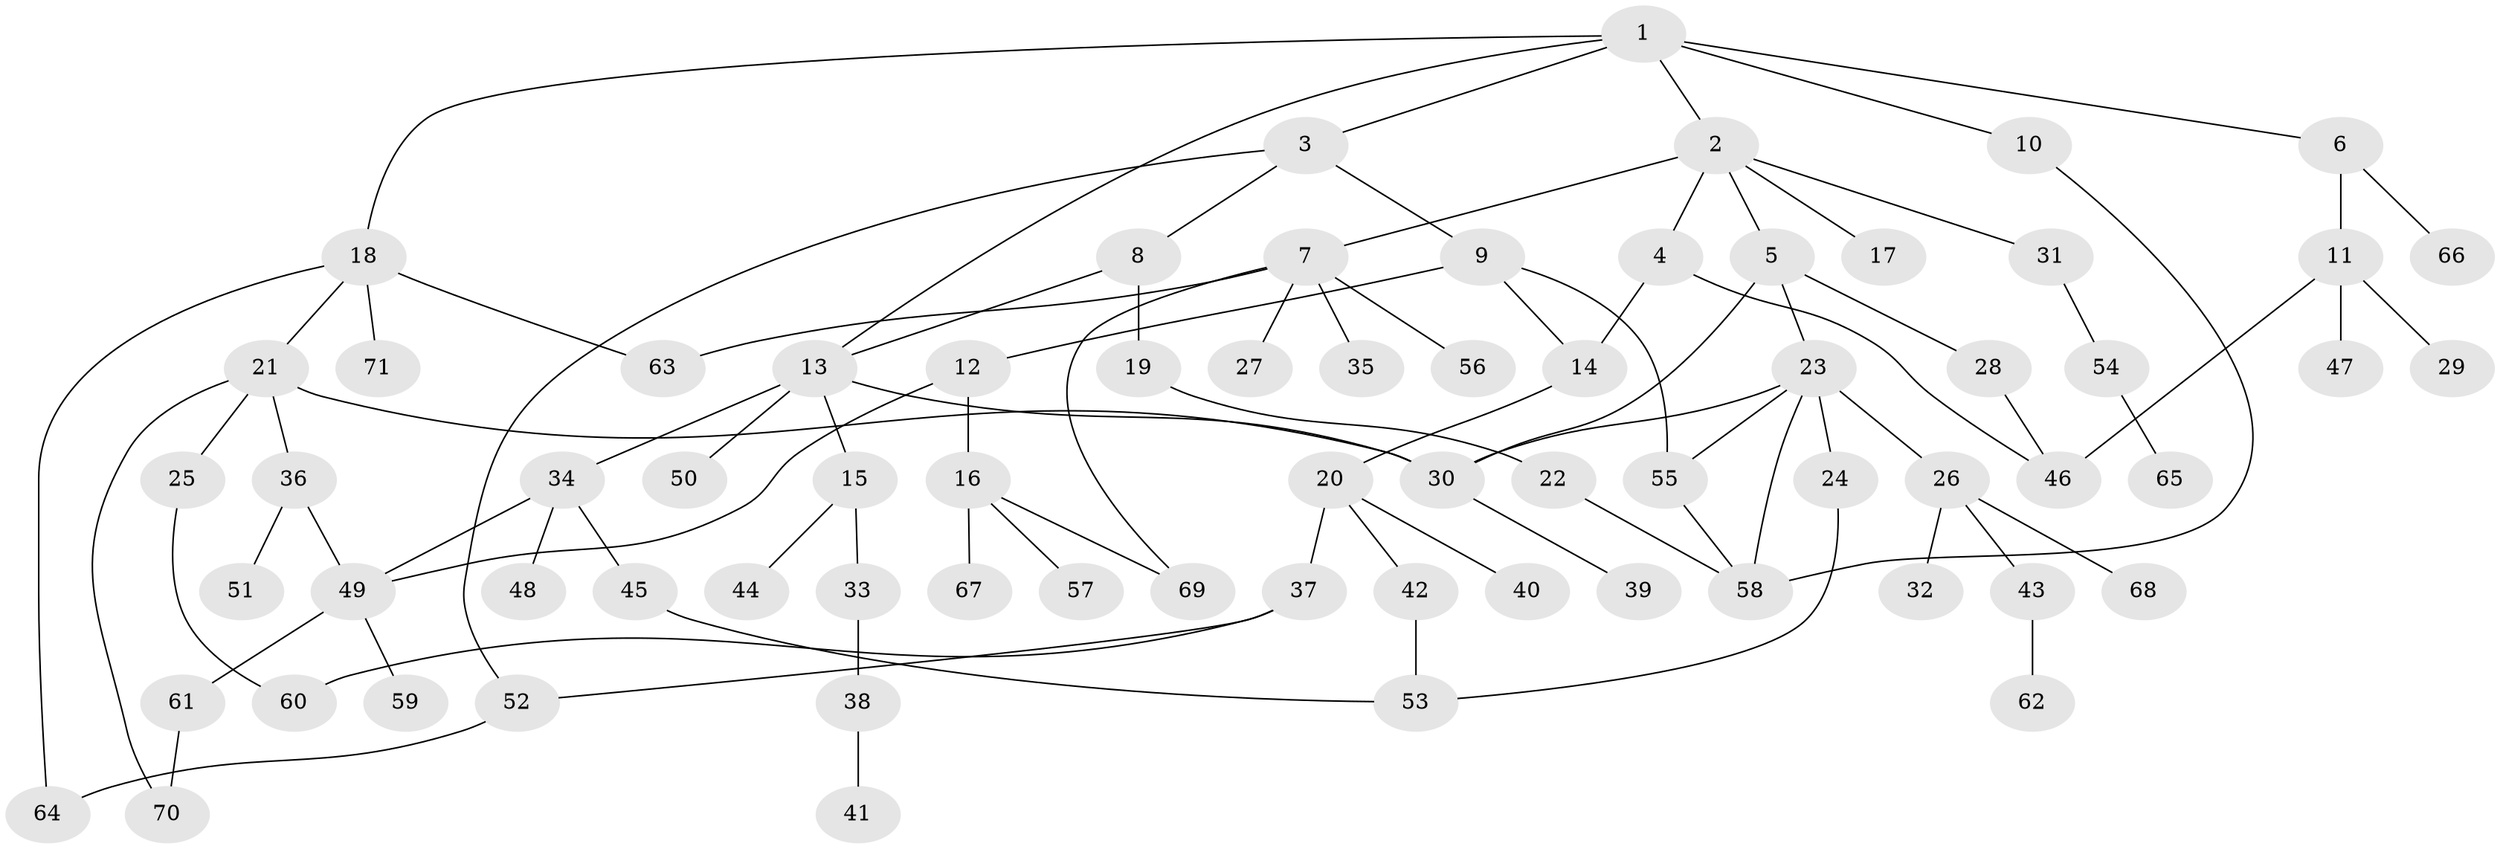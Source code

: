 // Generated by graph-tools (version 1.1) at 2025/49/03/09/25 03:49:23]
// undirected, 71 vertices, 91 edges
graph export_dot {
graph [start="1"]
  node [color=gray90,style=filled];
  1;
  2;
  3;
  4;
  5;
  6;
  7;
  8;
  9;
  10;
  11;
  12;
  13;
  14;
  15;
  16;
  17;
  18;
  19;
  20;
  21;
  22;
  23;
  24;
  25;
  26;
  27;
  28;
  29;
  30;
  31;
  32;
  33;
  34;
  35;
  36;
  37;
  38;
  39;
  40;
  41;
  42;
  43;
  44;
  45;
  46;
  47;
  48;
  49;
  50;
  51;
  52;
  53;
  54;
  55;
  56;
  57;
  58;
  59;
  60;
  61;
  62;
  63;
  64;
  65;
  66;
  67;
  68;
  69;
  70;
  71;
  1 -- 2;
  1 -- 3;
  1 -- 6;
  1 -- 10;
  1 -- 18;
  1 -- 13;
  2 -- 4;
  2 -- 5;
  2 -- 7;
  2 -- 17;
  2 -- 31;
  3 -- 8;
  3 -- 9;
  3 -- 52;
  4 -- 46;
  4 -- 14;
  5 -- 23;
  5 -- 28;
  5 -- 30;
  6 -- 11;
  6 -- 66;
  7 -- 27;
  7 -- 35;
  7 -- 56;
  7 -- 63;
  7 -- 69;
  8 -- 13;
  8 -- 19;
  9 -- 12;
  9 -- 14;
  9 -- 55;
  10 -- 58;
  11 -- 29;
  11 -- 46;
  11 -- 47;
  12 -- 16;
  12 -- 49;
  13 -- 15;
  13 -- 30;
  13 -- 34;
  13 -- 50;
  14 -- 20;
  15 -- 33;
  15 -- 44;
  16 -- 57;
  16 -- 67;
  16 -- 69;
  18 -- 21;
  18 -- 71;
  18 -- 63;
  18 -- 64;
  19 -- 22;
  20 -- 37;
  20 -- 40;
  20 -- 42;
  21 -- 25;
  21 -- 36;
  21 -- 30;
  21 -- 70;
  22 -- 58;
  23 -- 24;
  23 -- 26;
  23 -- 58;
  23 -- 55;
  23 -- 30;
  24 -- 53;
  25 -- 60;
  26 -- 32;
  26 -- 43;
  26 -- 68;
  28 -- 46;
  30 -- 39;
  31 -- 54;
  33 -- 38;
  34 -- 45;
  34 -- 48;
  34 -- 49;
  36 -- 49;
  36 -- 51;
  37 -- 60;
  37 -- 52;
  38 -- 41;
  42 -- 53;
  43 -- 62;
  45 -- 53;
  49 -- 59;
  49 -- 61;
  52 -- 64;
  54 -- 65;
  55 -- 58;
  61 -- 70;
}
